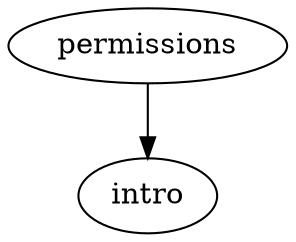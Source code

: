 digraph NavService10Permissions {
  package = "ru.kode.way.nav10"

  permissions [type = flow, resultType = "kotlin.String"]

  permissions -> intro
}
